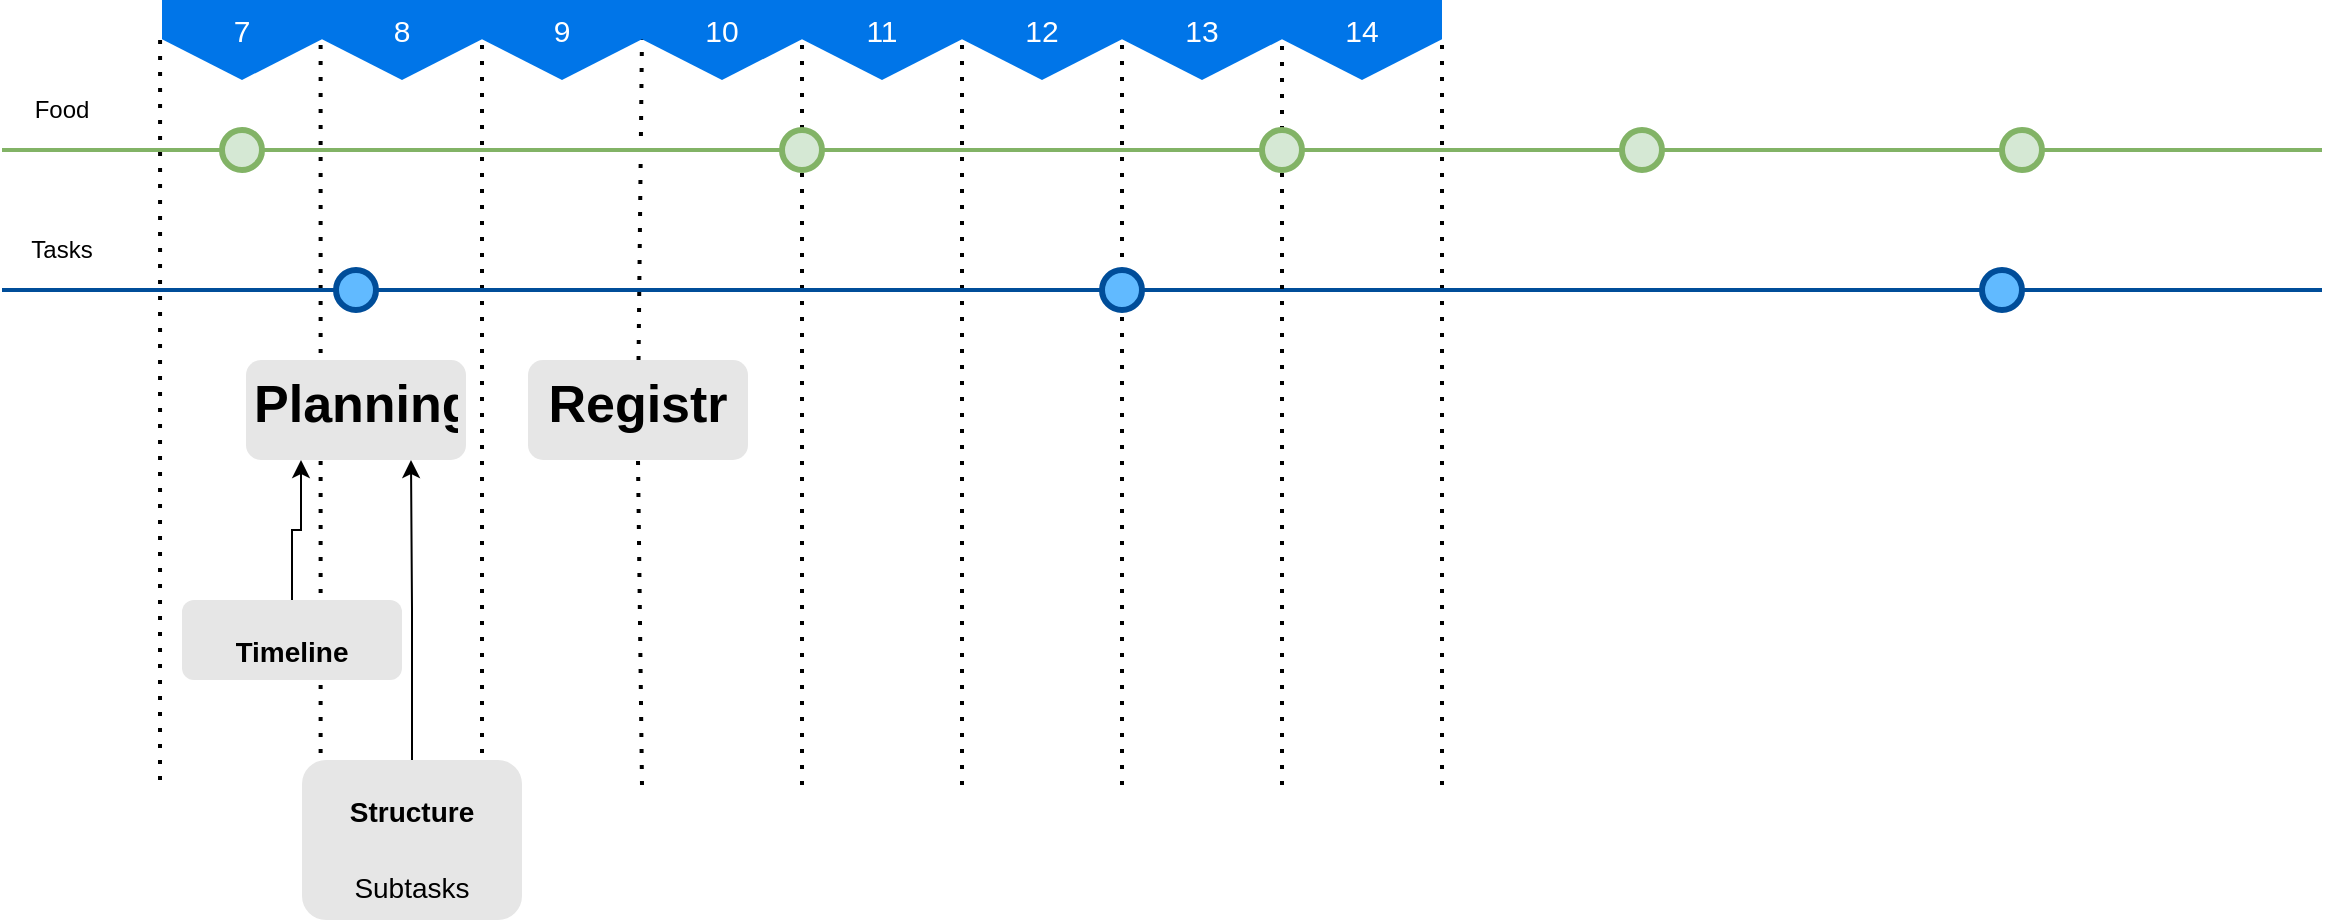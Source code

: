 <mxfile version="21.2.8" type="device">
  <diagram name="Page-1" id="82e54ff1-d628-8f03-85c4-9753963a91cd">
    <mxGraphModel dx="1439" dy="897" grid="1" gridSize="10" guides="1" tooltips="1" connect="1" arrows="1" fold="1" page="1" pageScale="1" pageWidth="1100" pageHeight="850" background="none" math="0" shadow="0">
      <root>
        <mxCell id="0" />
        <mxCell id="1" parent="0" />
        <mxCell id="LZp8sbKe9JfFTbLk8Ska-6" value="" style="endArrow=none;dashed=1;html=1;dashPattern=1 3;strokeWidth=2;rounded=0;entryX=-0.012;entryY=0.369;entryDx=0;entryDy=0;entryPerimeter=0;" parent="1" target="LZp8sbKe9JfFTbLk8Ska-14" edge="1">
          <mxGeometry width="50" height="50" relative="1" as="geometry">
            <mxPoint x="89" y="410" as="sourcePoint" />
            <mxPoint x="236" y="70" as="targetPoint" />
          </mxGeometry>
        </mxCell>
        <mxCell id="LZp8sbKe9JfFTbLk8Ska-15" value="" style="endArrow=none;dashed=1;html=1;dashPattern=1 3;strokeWidth=2;rounded=0;entryX=-0.012;entryY=0.369;entryDx=0;entryDy=0;entryPerimeter=0;" parent="1" edge="1">
          <mxGeometry width="50" height="50" relative="1" as="geometry">
            <mxPoint x="169.31" y="412.5" as="sourcePoint" />
            <mxPoint x="169.31" y="37.5" as="targetPoint" />
          </mxGeometry>
        </mxCell>
        <mxCell id="LZp8sbKe9JfFTbLk8Ska-16" value="" style="endArrow=none;dashed=1;html=1;dashPattern=1 3;strokeWidth=2;rounded=0;entryX=-0.012;entryY=0.369;entryDx=0;entryDy=0;entryPerimeter=0;" parent="1" edge="1">
          <mxGeometry width="50" height="50" relative="1" as="geometry">
            <mxPoint x="250" y="412.5" as="sourcePoint" />
            <mxPoint x="250" y="37.5" as="targetPoint" />
          </mxGeometry>
        </mxCell>
        <mxCell id="LZp8sbKe9JfFTbLk8Ska-17" value="" style="endArrow=none;dashed=1;html=1;dashPattern=1 3;strokeWidth=2;rounded=0;entryX=-0.012;entryY=0.369;entryDx=0;entryDy=0;entryPerimeter=0;" parent="1" source="LZp8sbKe9JfFTbLk8Ska-32" edge="1">
          <mxGeometry width="50" height="50" relative="1" as="geometry">
            <mxPoint x="330" y="412.5" as="sourcePoint" />
            <mxPoint x="330" y="37.5" as="targetPoint" />
          </mxGeometry>
        </mxCell>
        <mxCell id="LZp8sbKe9JfFTbLk8Ska-18" value="" style="endArrow=none;dashed=1;html=1;dashPattern=1 3;strokeWidth=2;rounded=0;entryX=-0.012;entryY=0.369;entryDx=0;entryDy=0;entryPerimeter=0;" parent="1" edge="1">
          <mxGeometry width="50" height="50" relative="1" as="geometry">
            <mxPoint x="410" y="412.5" as="sourcePoint" />
            <mxPoint x="410" y="37.5" as="targetPoint" />
          </mxGeometry>
        </mxCell>
        <mxCell id="LZp8sbKe9JfFTbLk8Ska-19" value="" style="endArrow=none;dashed=1;html=1;dashPattern=1 3;strokeWidth=2;rounded=0;entryX=-0.012;entryY=0.369;entryDx=0;entryDy=0;entryPerimeter=0;" parent="1" edge="1">
          <mxGeometry width="50" height="50" relative="1" as="geometry">
            <mxPoint x="490" y="412.5" as="sourcePoint" />
            <mxPoint x="490" y="37.5" as="targetPoint" />
          </mxGeometry>
        </mxCell>
        <mxCell id="LZp8sbKe9JfFTbLk8Ska-20" value="" style="endArrow=none;dashed=1;html=1;dashPattern=1 3;strokeWidth=2;rounded=0;entryX=-0.012;entryY=0.369;entryDx=0;entryDy=0;entryPerimeter=0;" parent="1" edge="1">
          <mxGeometry width="50" height="50" relative="1" as="geometry">
            <mxPoint x="570" y="412.5" as="sourcePoint" />
            <mxPoint x="570" y="37.5" as="targetPoint" />
          </mxGeometry>
        </mxCell>
        <mxCell id="LZp8sbKe9JfFTbLk8Ska-21" value="" style="endArrow=none;dashed=1;html=1;dashPattern=1 3;strokeWidth=2;rounded=0;entryX=-0.012;entryY=0.369;entryDx=0;entryDy=0;entryPerimeter=0;" parent="1" source="LZp8sbKe9JfFTbLk8Ska-26" edge="1">
          <mxGeometry width="50" height="50" relative="1" as="geometry">
            <mxPoint x="650" y="412.5" as="sourcePoint" />
            <mxPoint x="650" y="37.5" as="targetPoint" />
          </mxGeometry>
        </mxCell>
        <mxCell id="LZp8sbKe9JfFTbLk8Ska-22" value="" style="endArrow=none;dashed=1;html=1;dashPattern=1 3;strokeWidth=2;rounded=0;entryX=-0.012;entryY=0.369;entryDx=0;entryDy=0;entryPerimeter=0;" parent="1" edge="1">
          <mxGeometry width="50" height="50" relative="1" as="geometry">
            <mxPoint x="730" y="412.5" as="sourcePoint" />
            <mxPoint x="730" y="37.5" as="targetPoint" />
          </mxGeometry>
        </mxCell>
        <mxCell id="4ec97bd9e5d20128-1" value="" style="line;strokeWidth=2;html=1;fillColor=none;fontSize=28;fontColor=#004D99;strokeColor=#004D99;" parent="1" vertex="1">
          <mxGeometry x="10" y="160" width="1160" height="10" as="geometry" />
        </mxCell>
        <mxCell id="4ec97bd9e5d20128-5" value="9" style="shape=offPageConnector;whiteSpace=wrap;html=1;fillColor=#0075E8;fontSize=15;fontColor=#FFFFFF;size=0.509;verticalAlign=top;strokeColor=none;" parent="1" vertex="1">
          <mxGeometry x="250" y="20" width="80" height="40" as="geometry" />
        </mxCell>
        <mxCell id="4ec97bd9e5d20128-10" value="" style="ellipse;whiteSpace=wrap;html=1;fillColor=#61BAFF;fontSize=28;fontColor=#004D99;strokeWidth=3;strokeColor=#004D99;" parent="1" vertex="1">
          <mxGeometry x="560" y="155" width="20" height="20" as="geometry" />
        </mxCell>
        <mxCell id="4ec97bd9e5d20128-11" value="" style="ellipse;whiteSpace=wrap;html=1;fillColor=#61BAFF;fontSize=28;fontColor=#004D99;strokeWidth=3;strokeColor=#004D99;" parent="1" vertex="1">
          <mxGeometry x="177" y="155" width="20" height="20" as="geometry" />
        </mxCell>
        <mxCell id="4ec97bd9e5d20128-13" value="" style="ellipse;whiteSpace=wrap;html=1;fillColor=#61BAFF;fontSize=28;fontColor=#004D99;strokeWidth=3;strokeColor=#004D99;" parent="1" vertex="1">
          <mxGeometry x="1000" y="155" width="20" height="20" as="geometry" />
        </mxCell>
        <mxCell id="4ec97bd9e5d20128-14" value="&lt;h1&gt;Planning&lt;/h1&gt;&lt;div&gt;&lt;br&gt;&lt;/div&gt;&lt;div&gt;&lt;br&gt;&lt;/div&gt;" style="text;html=1;spacing=5;spacingTop=-20;whiteSpace=wrap;overflow=hidden;strokeColor=none;strokeWidth=3;fillColor=#E6E6E6;fontSize=13;fontColor=#000000;align=center;rounded=1;" parent="1" vertex="1">
          <mxGeometry x="132" y="200" width="110" height="50" as="geometry" />
        </mxCell>
        <mxCell id="LZp8sbKe9JfFTbLk8Ska-2" style="edgeStyle=orthogonalEdgeStyle;rounded=0;orthogonalLoop=1;jettySize=auto;html=1;entryX=0.25;entryY=1;entryDx=0;entryDy=0;" parent="1" source="LZp8sbKe9JfFTbLk8Ska-1" target="4ec97bd9e5d20128-14" edge="1">
          <mxGeometry relative="1" as="geometry" />
        </mxCell>
        <mxCell id="LZp8sbKe9JfFTbLk8Ska-1" value="&lt;h1&gt;&lt;font style=&quot;font-size: 14px;&quot;&gt;Timeline&lt;/font&gt;&lt;/h1&gt;" style="text;html=1;spacing=5;spacingTop=-20;whiteSpace=wrap;overflow=hidden;strokeColor=none;strokeWidth=3;fillColor=#E6E6E6;fontSize=13;fontColor=#000000;align=center;rounded=1;" parent="1" vertex="1">
          <mxGeometry x="100" y="320" width="110" height="40" as="geometry" />
        </mxCell>
        <mxCell id="LZp8sbKe9JfFTbLk8Ska-4" style="edgeStyle=orthogonalEdgeStyle;rounded=0;orthogonalLoop=1;jettySize=auto;html=1;entryX=0.75;entryY=1;entryDx=0;entryDy=0;" parent="1" source="LZp8sbKe9JfFTbLk8Ska-3" target="4ec97bd9e5d20128-14" edge="1">
          <mxGeometry relative="1" as="geometry" />
        </mxCell>
        <mxCell id="LZp8sbKe9JfFTbLk8Ska-3" value="&lt;h1&gt;&lt;font style=&quot;font-size: 14px;&quot;&gt;Structure&lt;/font&gt;&lt;/h1&gt;&lt;div&gt;&lt;font style=&quot;font-size: 14px;&quot;&gt;Subtasks&lt;/font&gt;&lt;/div&gt;" style="text;html=1;spacing=5;spacingTop=-20;whiteSpace=wrap;overflow=hidden;strokeColor=none;strokeWidth=3;fillColor=#E6E6E6;fontSize=13;fontColor=#000000;align=center;rounded=1;" parent="1" vertex="1">
          <mxGeometry x="160" y="400" width="110" height="80" as="geometry" />
        </mxCell>
        <mxCell id="LZp8sbKe9JfFTbLk8Ska-8" value="10" style="shape=offPageConnector;whiteSpace=wrap;html=1;fillColor=#0075E8;fontSize=15;fontColor=#FFFFFF;size=0.509;verticalAlign=top;strokeColor=none;" parent="1" vertex="1">
          <mxGeometry x="330" y="20" width="80" height="40" as="geometry" />
        </mxCell>
        <mxCell id="LZp8sbKe9JfFTbLk8Ska-9" value="11" style="shape=offPageConnector;whiteSpace=wrap;html=1;fillColor=#0075E8;fontSize=15;fontColor=#FFFFFF;size=0.509;verticalAlign=top;strokeColor=none;" parent="1" vertex="1">
          <mxGeometry x="410" y="20" width="80" height="40" as="geometry" />
        </mxCell>
        <mxCell id="LZp8sbKe9JfFTbLk8Ska-10" value="12" style="shape=offPageConnector;whiteSpace=wrap;html=1;fillColor=#0075E8;fontSize=15;fontColor=#FFFFFF;size=0.509;verticalAlign=top;strokeColor=none;" parent="1" vertex="1">
          <mxGeometry x="490" y="20" width="80" height="40" as="geometry" />
        </mxCell>
        <mxCell id="LZp8sbKe9JfFTbLk8Ska-11" value="13" style="shape=offPageConnector;whiteSpace=wrap;html=1;fillColor=#0075E8;fontSize=15;fontColor=#FFFFFF;size=0.509;verticalAlign=top;strokeColor=none;" parent="1" vertex="1">
          <mxGeometry x="570" y="20" width="80" height="40" as="geometry" />
        </mxCell>
        <mxCell id="LZp8sbKe9JfFTbLk8Ska-12" value="14" style="shape=offPageConnector;whiteSpace=wrap;html=1;fillColor=#0075E8;fontSize=15;fontColor=#FFFFFF;size=0.509;verticalAlign=top;strokeColor=none;" parent="1" vertex="1">
          <mxGeometry x="650" y="20" width="80" height="40" as="geometry" />
        </mxCell>
        <mxCell id="LZp8sbKe9JfFTbLk8Ska-13" value="8" style="shape=offPageConnector;whiteSpace=wrap;html=1;fillColor=#0075E8;fontSize=15;fontColor=#FFFFFF;size=0.509;verticalAlign=top;strokeColor=none;" parent="1" vertex="1">
          <mxGeometry x="170" y="20" width="80" height="40" as="geometry" />
        </mxCell>
        <mxCell id="LZp8sbKe9JfFTbLk8Ska-14" value="7" style="shape=offPageConnector;whiteSpace=wrap;html=1;fillColor=#0075E8;fontSize=15;fontColor=#FFFFFF;size=0.509;verticalAlign=top;strokeColor=none;" parent="1" vertex="1">
          <mxGeometry x="90" y="20" width="80" height="40" as="geometry" />
        </mxCell>
        <mxCell id="LZp8sbKe9JfFTbLk8Ska-23" value="" style="line;strokeWidth=2;html=1;fillColor=#d5e8d4;fontSize=28;strokeColor=#82b366;" parent="1" vertex="1">
          <mxGeometry x="10" y="90" width="1160" height="10" as="geometry" />
        </mxCell>
        <mxCell id="LZp8sbKe9JfFTbLk8Ska-24" value="" style="ellipse;whiteSpace=wrap;html=1;fillColor=#d5e8d4;fontSize=28;strokeWidth=3;strokeColor=#82b366;" parent="1" vertex="1">
          <mxGeometry x="120" y="85" width="20" height="20" as="geometry" />
        </mxCell>
        <mxCell id="LZp8sbKe9JfFTbLk8Ska-25" value="" style="ellipse;whiteSpace=wrap;html=1;fillColor=#d5e8d4;fontSize=28;strokeWidth=3;strokeColor=#82b366;" parent="1" vertex="1">
          <mxGeometry x="400" y="85" width="20" height="20" as="geometry" />
        </mxCell>
        <mxCell id="LZp8sbKe9JfFTbLk8Ska-27" value="" style="endArrow=none;dashed=1;html=1;dashPattern=1 3;strokeWidth=2;rounded=0;entryX=0.5;entryY=1;entryDx=0;entryDy=0;" parent="1" target="LZp8sbKe9JfFTbLk8Ska-26" edge="1">
          <mxGeometry width="50" height="50" relative="1" as="geometry">
            <mxPoint x="650" y="412.5" as="sourcePoint" />
            <mxPoint x="650" y="37.5" as="targetPoint" />
          </mxGeometry>
        </mxCell>
        <mxCell id="LZp8sbKe9JfFTbLk8Ska-26" value="" style="ellipse;whiteSpace=wrap;html=1;fillColor=#d5e8d4;fontSize=28;strokeWidth=3;strokeColor=#82b366;" parent="1" vertex="1">
          <mxGeometry x="640" y="85" width="20" height="20" as="geometry" />
        </mxCell>
        <mxCell id="LZp8sbKe9JfFTbLk8Ska-28" value="" style="ellipse;whiteSpace=wrap;html=1;fillColor=#d5e8d4;fontSize=28;strokeWidth=3;strokeColor=#82b366;" parent="1" vertex="1">
          <mxGeometry x="820" y="85" width="20" height="20" as="geometry" />
        </mxCell>
        <mxCell id="LZp8sbKe9JfFTbLk8Ska-29" value="" style="ellipse;whiteSpace=wrap;html=1;fillColor=#d5e8d4;fontSize=28;strokeWidth=3;strokeColor=#82b366;" parent="1" vertex="1">
          <mxGeometry x="1010" y="85" width="20" height="20" as="geometry" />
        </mxCell>
        <mxCell id="LZp8sbKe9JfFTbLk8Ska-30" value="Food" style="text;html=1;strokeColor=none;fillColor=none;align=center;verticalAlign=middle;whiteSpace=wrap;rounded=0;" parent="1" vertex="1">
          <mxGeometry x="10" y="60" width="60" height="30" as="geometry" />
        </mxCell>
        <mxCell id="LZp8sbKe9JfFTbLk8Ska-31" value="Tasks" style="text;html=1;strokeColor=none;fillColor=none;align=center;verticalAlign=middle;whiteSpace=wrap;rounded=0;" parent="1" vertex="1">
          <mxGeometry x="10" y="130" width="60" height="30" as="geometry" />
        </mxCell>
        <mxCell id="LZp8sbKe9JfFTbLk8Ska-33" value="" style="endArrow=none;dashed=1;html=1;dashPattern=1 3;strokeWidth=2;rounded=0;entryX=0.5;entryY=1;entryDx=0;entryDy=0;" parent="1" target="LZp8sbKe9JfFTbLk8Ska-32" edge="1">
          <mxGeometry width="50" height="50" relative="1" as="geometry">
            <mxPoint x="330" y="412.5" as="sourcePoint" />
            <mxPoint x="330" y="37.5" as="targetPoint" />
          </mxGeometry>
        </mxCell>
        <mxCell id="LZp8sbKe9JfFTbLk8Ska-32" value="&lt;h1&gt;Registr&lt;/h1&gt;" style="text;html=1;spacing=5;spacingTop=-20;whiteSpace=wrap;overflow=hidden;strokeColor=none;strokeWidth=3;fillColor=#E6E6E6;fontSize=13;fontColor=#000000;align=center;rounded=1;" parent="1" vertex="1">
          <mxGeometry x="273" y="200" width="110" height="50" as="geometry" />
        </mxCell>
      </root>
    </mxGraphModel>
  </diagram>
</mxfile>
